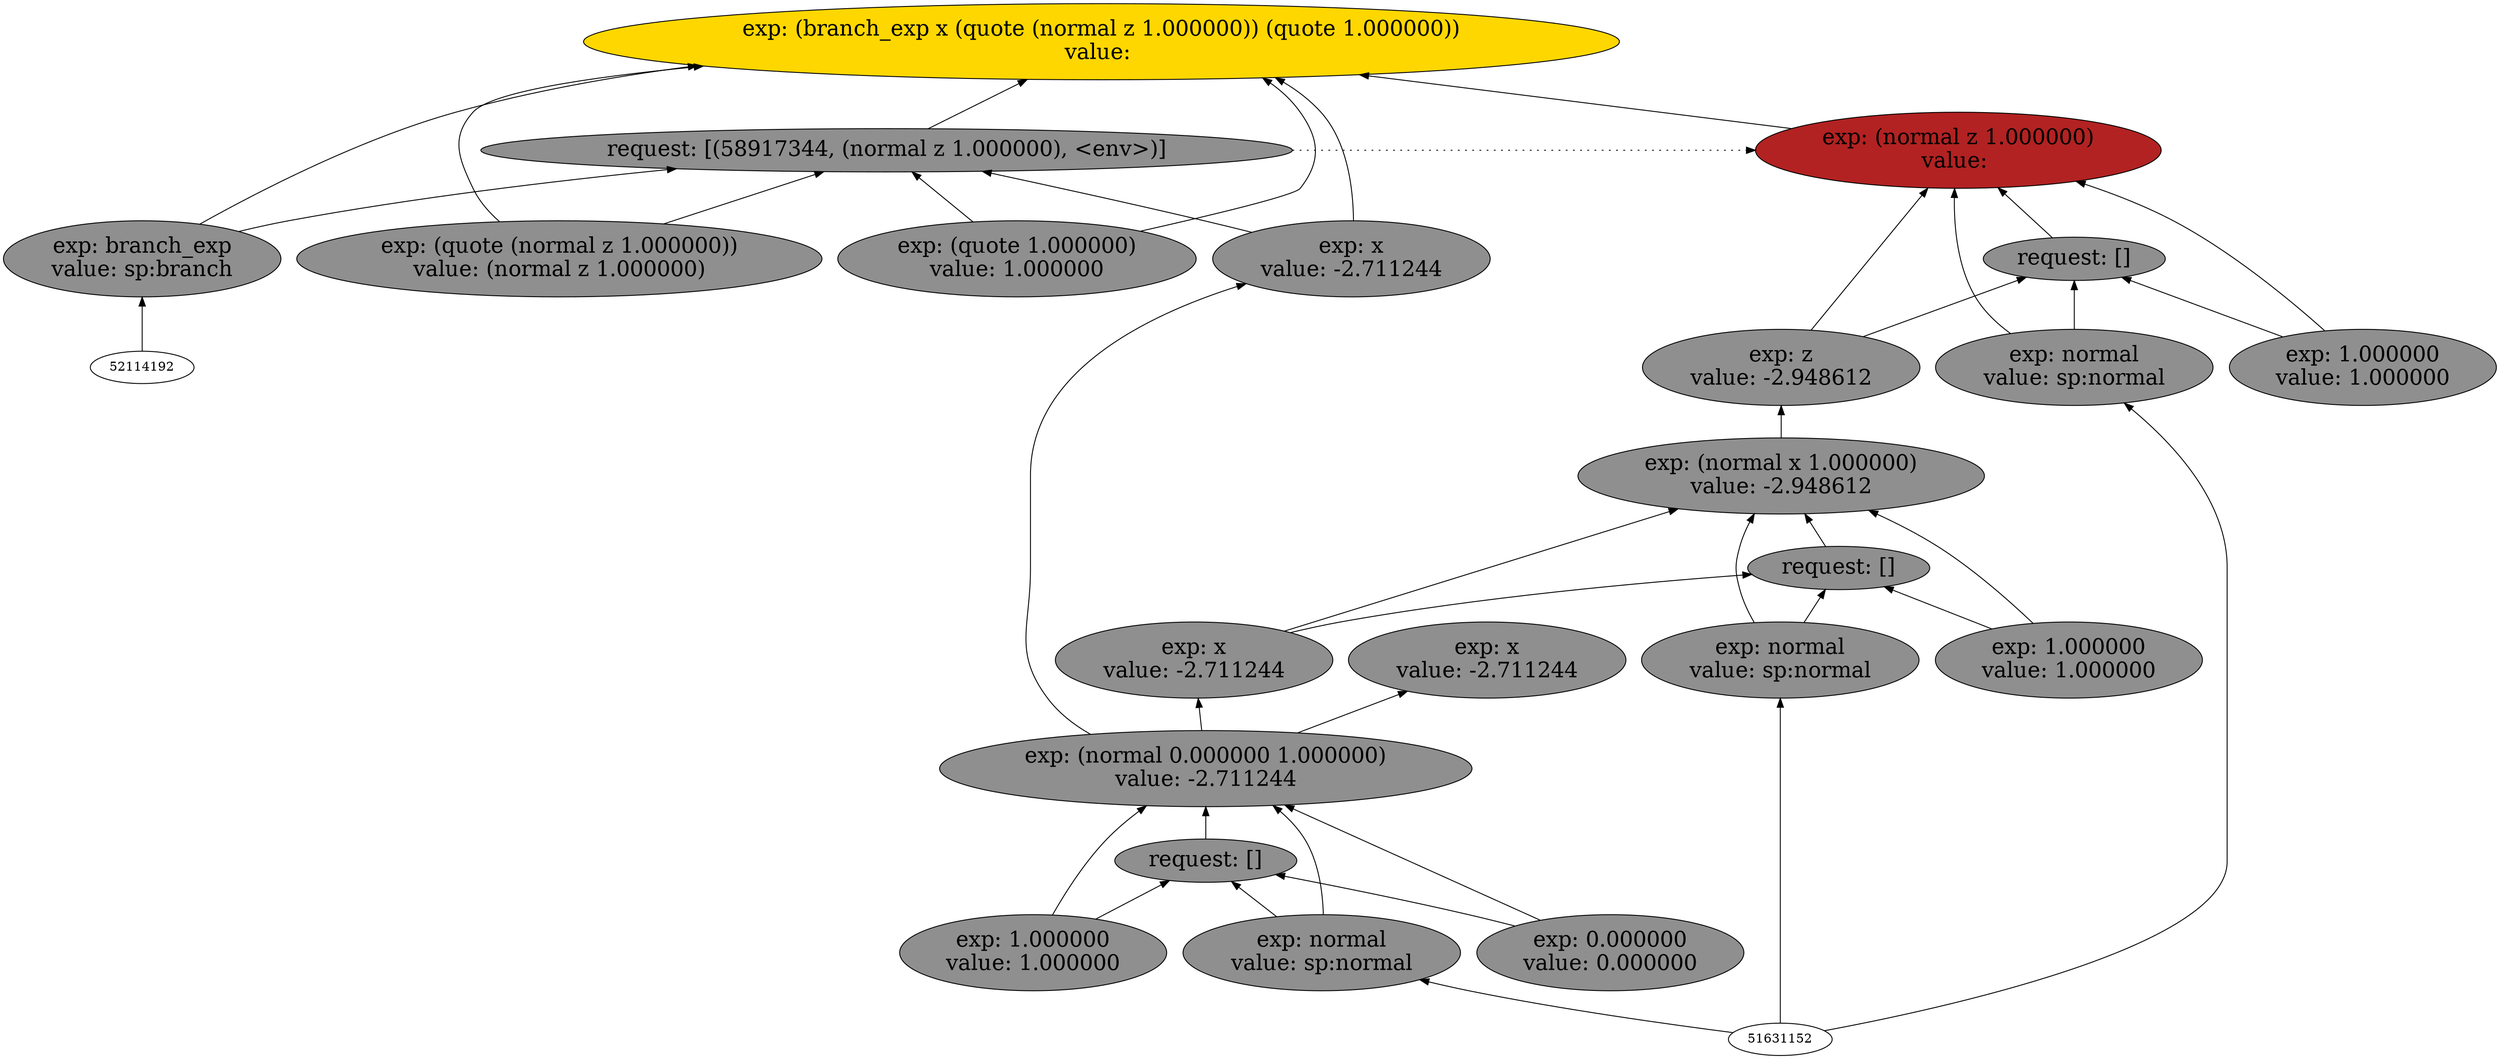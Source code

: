 digraph {
rankdir=BT
fontsize=24
subgraph clster1 {
label="Venture Families"
subgraph clster2 {
label="1"
"60601664"["fillcolor"="grey56" "fontsize"="24" "label"="exp: (normal 0.000000 1.000000)\nvalue: -2.711244" "shape"="ellipse" "style"="filled" ]
"60240240"["fillcolor"="grey56" "fontsize"="24" "label"="request: []" "shape"="ellipse" "style"="filled" ]
"58609184"["fillcolor"="grey56" "fontsize"="24" "label"="exp: normal\nvalue: sp:normal" "shape"="ellipse" "style"="filled" ]
"59290560"["fillcolor"="grey56" "fontsize"="24" "label"="exp: 0.000000\nvalue: 0.000000" "shape"="ellipse" "style"="filled" ]
"59465312"["fillcolor"="grey56" "fontsize"="24" "label"="exp: 1.000000\nvalue: 1.000000" "shape"="ellipse" "style"="filled" ]
}

subgraph clster3 {
label="2"
"59503056"["fillcolor"="grey56" "fontsize"="24" "label"="exp: x\nvalue: -2.711244" "shape"="ellipse" "style"="filled" ]
}

subgraph clster4 {
label="3"
"59953904"["fillcolor"="grey56" "fontsize"="24" "label"="exp: (normal x 1.000000)\nvalue: -2.948612" "shape"="ellipse" "style"="filled" ]
"59918960"["fillcolor"="grey56" "fontsize"="24" "label"="request: []" "shape"="ellipse" "style"="filled" ]
"60178720"["fillcolor"="grey56" "fontsize"="24" "label"="exp: normal\nvalue: sp:normal" "shape"="ellipse" "style"="filled" ]
"60945344"["fillcolor"="grey56" "fontsize"="24" "label"="exp: x\nvalue: -2.711244" "shape"="ellipse" "style"="filled" ]
"58490880"["fillcolor"="grey56" "fontsize"="24" "label"="exp: 1.000000\nvalue: 1.000000" "shape"="ellipse" "style"="filled" ]
}

subgraph clster5 {
label="4"
"58785168"["fillcolor"="gold" "fontsize"="24" "label"="exp: (branch_exp x (quote (normal z 1.000000)) (quote 1.000000))\nvalue: " "shape"="ellipse" "style"="filled" ]
"58917344"["fillcolor"="grey56" "fontsize"="24" "label"="request: [(58917344, (normal z 1.000000), <env>)]" "shape"="ellipse" "style"="filled" ]
"60713072"["fillcolor"="grey56" "fontsize"="24" "label"="exp: branch_exp\nvalue: sp:branch" "shape"="ellipse" "style"="filled" ]
"58520080"["fillcolor"="grey56" "fontsize"="24" "label"="exp: x\nvalue: -2.711244" "shape"="ellipse" "style"="filled" ]
"58720864"["fillcolor"="grey56" "fontsize"="24" "label"="exp: (quote (normal z 1.000000))\nvalue: (normal z 1.000000)" "shape"="ellipse" "style"="filled" ]
"58604208"["fillcolor"="grey56" "fontsize"="24" "label"="exp: (quote 1.000000)\nvalue: 1.000000" "shape"="ellipse" "style"="filled" ]
}

}

subgraph clster6 {
label=""
"58767728"["fillcolor"="firebrick" "fontsize"="24" "label"="exp: (normal z 1.000000)\nvalue: " "shape"="ellipse" "style"="filled" ]
"60952560"["fillcolor"="grey56" "fontsize"="24" "label"="request: []" "shape"="ellipse" "style"="filled" ]
"58958272"["fillcolor"="grey56" "fontsize"="24" "label"="exp: normal\nvalue: sp:normal" "shape"="ellipse" "style"="filled" ]
"58492080"["fillcolor"="grey56" "fontsize"="24" "label"="exp: z\nvalue: -2.948612" "shape"="ellipse" "style"="filled" ]
"59277840"["fillcolor"="grey56" "fontsize"="24" "label"="exp: 1.000000\nvalue: 1.000000" "shape"="ellipse" "style"="filled" ]
}

"58958272" -> "58767728"["arrowhead"="normal" "color"="black" "constraint"="true" "style"="solid" ]
"58958272" -> "60952560"["arrowhead"="normal" "color"="black" "constraint"="true" "style"="solid" ]
"51631152" -> "58958272"["arrowhead"="normal" "color"="black" "constraint"="true" "style"="solid" ]
"58492080" -> "58767728"["arrowhead"="normal" "color"="black" "constraint"="true" "style"="solid" ]
"58492080" -> "60952560"["arrowhead"="normal" "color"="black" "constraint"="true" "style"="solid" ]
"59953904" -> "58492080"["arrowhead"="normal" "color"="black" "constraint"="true" "style"="solid" ]
"59277840" -> "58767728"["arrowhead"="normal" "color"="black" "constraint"="true" "style"="solid" ]
"59277840" -> "60952560"["arrowhead"="normal" "color"="black" "constraint"="true" "style"="solid" ]
"60952560" -> "58767728"["arrowhead"="normal" "color"="black" "constraint"="true" "style"="solid" ]
"60713072" -> "58785168"["arrowhead"="normal" "color"="black" "constraint"="true" "style"="solid" ]
"60713072" -> "58917344"["arrowhead"="normal" "color"="black" "constraint"="true" "style"="solid" ]
"52114192" -> "60713072"["arrowhead"="normal" "color"="black" "constraint"="true" "style"="solid" ]
"58520080" -> "58785168"["arrowhead"="normal" "color"="black" "constraint"="true" "style"="solid" ]
"58520080" -> "58917344"["arrowhead"="normal" "color"="black" "constraint"="true" "style"="solid" ]
"60601664" -> "58520080"["arrowhead"="normal" "color"="black" "constraint"="true" "style"="solid" ]
"58720864" -> "58785168"["arrowhead"="normal" "color"="black" "constraint"="true" "style"="solid" ]
"58720864" -> "58917344"["arrowhead"="normal" "color"="black" "constraint"="true" "style"="solid" ]
"58604208" -> "58785168"["arrowhead"="normal" "color"="black" "constraint"="true" "style"="solid" ]
"58604208" -> "58917344"["arrowhead"="normal" "color"="black" "constraint"="true" "style"="solid" ]
"58917344" -> "58785168"["arrowhead"="normal" "color"="black" "constraint"="true" "style"="solid" ]
"58767728" -> "58785168"["arrowhead"="normal" "color"="black" "constraint"="true" "style"="solid" ]
"58917344" -> "58767728"["arrowhead"="normal" "color"="black" "constraint"="false" "style"="dotted" ]
"60601664" -> "59503056"["arrowhead"="normal" "color"="black" "constraint"="true" "style"="solid" ]
"60178720" -> "59953904"["arrowhead"="normal" "color"="black" "constraint"="true" "style"="solid" ]
"60178720" -> "59918960"["arrowhead"="normal" "color"="black" "constraint"="true" "style"="solid" ]
"51631152" -> "60178720"["arrowhead"="normal" "color"="black" "constraint"="true" "style"="solid" ]
"60945344" -> "59953904"["arrowhead"="normal" "color"="black" "constraint"="true" "style"="solid" ]
"60945344" -> "59918960"["arrowhead"="normal" "color"="black" "constraint"="true" "style"="solid" ]
"60601664" -> "60945344"["arrowhead"="normal" "color"="black" "constraint"="true" "style"="solid" ]
"58490880" -> "59953904"["arrowhead"="normal" "color"="black" "constraint"="true" "style"="solid" ]
"58490880" -> "59918960"["arrowhead"="normal" "color"="black" "constraint"="true" "style"="solid" ]
"59918960" -> "59953904"["arrowhead"="normal" "color"="black" "constraint"="true" "style"="solid" ]
"58609184" -> "60601664"["arrowhead"="normal" "color"="black" "constraint"="true" "style"="solid" ]
"58609184" -> "60240240"["arrowhead"="normal" "color"="black" "constraint"="true" "style"="solid" ]
"51631152" -> "58609184"["arrowhead"="normal" "color"="black" "constraint"="true" "style"="solid" ]
"59290560" -> "60601664"["arrowhead"="normal" "color"="black" "constraint"="true" "style"="solid" ]
"59290560" -> "60240240"["arrowhead"="normal" "color"="black" "constraint"="true" "style"="solid" ]
"59465312" -> "60601664"["arrowhead"="normal" "color"="black" "constraint"="true" "style"="solid" ]
"59465312" -> "60240240"["arrowhead"="normal" "color"="black" "constraint"="true" "style"="solid" ]
"60240240" -> "60601664"["arrowhead"="normal" "color"="black" "constraint"="true" "style"="solid" ]

}